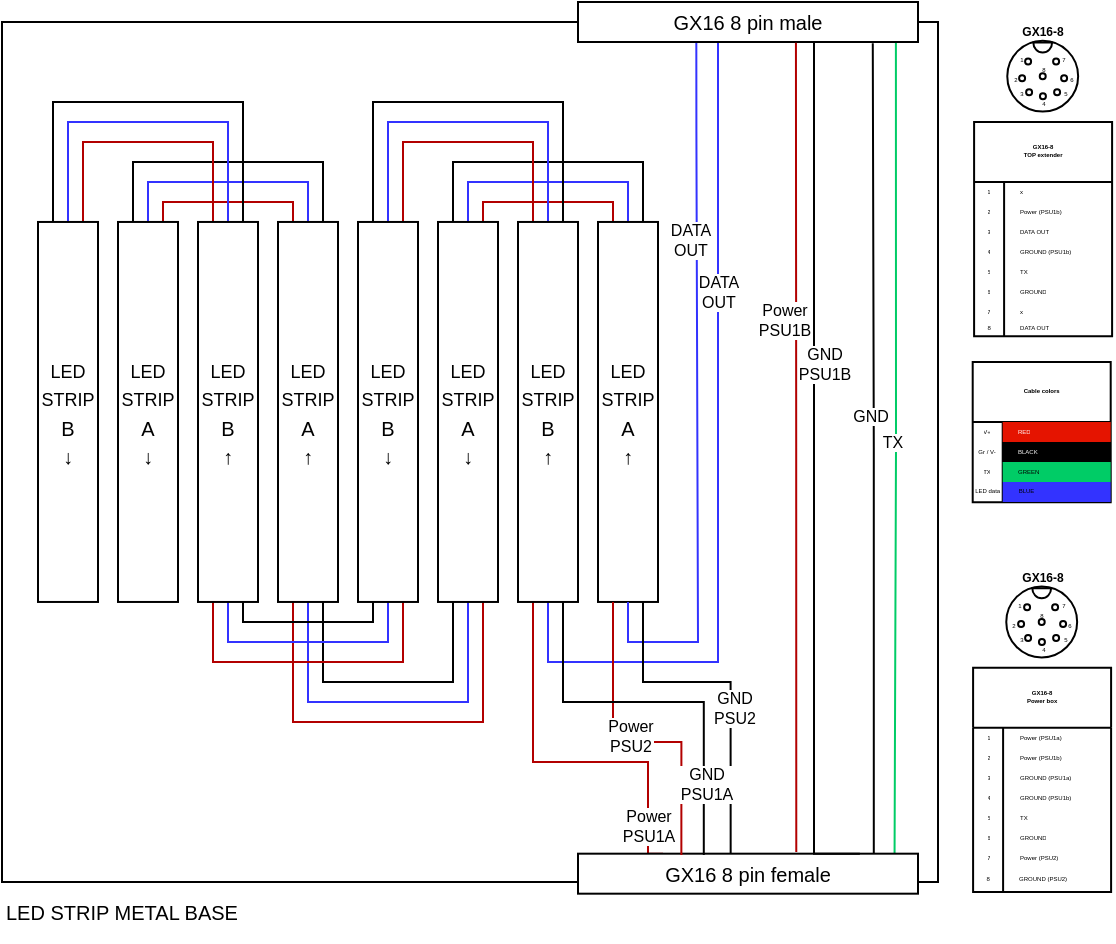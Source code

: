 <mxfile version="24.8.3">
  <diagram name="Pagina-1" id="Ac-OBfrbWdnEvAkecJNc">
    <mxGraphModel dx="2560" dy="478" grid="1" gridSize="10" guides="1" tooltips="1" connect="1" arrows="1" fold="1" page="1" pageScale="1" pageWidth="827" pageHeight="1169" math="0" shadow="0">
      <root>
        <mxCell id="0" />
        <mxCell id="1" parent="0" />
        <mxCell id="9Q_260vBjeD41utI28-m-216" value="" style="rounded=0;whiteSpace=wrap;html=1;fillColor=none;movable=1;resizable=1;rotatable=1;deletable=1;editable=1;locked=0;connectable=1;" vertex="1" parent="1">
          <mxGeometry x="-1597" y="220" width="468" height="430" as="geometry" />
        </mxCell>
        <mxCell id="9Q_260vBjeD41utI28-m-170" style="edgeStyle=orthogonalEdgeStyle;rounded=0;orthogonalLoop=1;jettySize=auto;html=1;exitX=0.5;exitY=0;exitDx=0;exitDy=0;entryX=0.5;entryY=0;entryDx=0;entryDy=0;endArrow=none;endFill=0;strokeColor=#3333FF;" edge="1" parent="1" source="9Q_260vBjeD41utI28-m-163" target="9Q_260vBjeD41utI28-m-165">
          <mxGeometry relative="1" as="geometry">
            <Array as="points">
              <mxPoint x="-1524" y="299.98" />
              <mxPoint x="-1444" y="299.98" />
            </Array>
          </mxGeometry>
        </mxCell>
        <mxCell id="9Q_260vBjeD41utI28-m-171" style="edgeStyle=orthogonalEdgeStyle;rounded=0;orthogonalLoop=1;jettySize=auto;html=1;exitX=0.75;exitY=0;exitDx=0;exitDy=0;entryX=0.25;entryY=0;entryDx=0;entryDy=0;endArrow=none;endFill=0;fillColor=#e51400;strokeColor=#B20000;" edge="1" parent="1" source="9Q_260vBjeD41utI28-m-163" target="9Q_260vBjeD41utI28-m-165">
          <mxGeometry relative="1" as="geometry">
            <Array as="points">
              <mxPoint x="-1516" y="309.98" />
              <mxPoint x="-1452" y="309.98" />
            </Array>
          </mxGeometry>
        </mxCell>
        <mxCell id="9Q_260vBjeD41utI28-m-172" style="edgeStyle=orthogonalEdgeStyle;rounded=0;orthogonalLoop=1;jettySize=auto;html=1;exitX=0.25;exitY=0;exitDx=0;exitDy=0;entryX=0.75;entryY=0;entryDx=0;entryDy=0;endArrow=none;endFill=0;" edge="1" parent="1" source="9Q_260vBjeD41utI28-m-163" target="9Q_260vBjeD41utI28-m-165">
          <mxGeometry relative="1" as="geometry">
            <Array as="points">
              <mxPoint x="-1531" y="289.98" />
              <mxPoint x="-1436" y="289.98" />
            </Array>
          </mxGeometry>
        </mxCell>
        <mxCell id="9Q_260vBjeD41utI28-m-163" value="&lt;font style=&quot;font-size: 9px;&quot;&gt;LED STRIP&lt;/font&gt;&lt;div&gt;&lt;font size=&quot;1&quot;&gt;A&lt;br&gt;&lt;/font&gt;&lt;div&gt;&lt;font style=&quot;&quot;&gt;&lt;font size=&quot;1&quot;&gt;↓&lt;/font&gt;&lt;/font&gt;&lt;/div&gt;&lt;/div&gt;" style="rounded=0;whiteSpace=wrap;html=1;movable=1;resizable=1;rotatable=1;deletable=1;editable=1;locked=0;connectable=1;" vertex="1" parent="1">
          <mxGeometry x="-1539" y="319.98" width="30" height="190" as="geometry" />
        </mxCell>
        <mxCell id="9Q_260vBjeD41utI28-m-169" style="edgeStyle=orthogonalEdgeStyle;rounded=0;orthogonalLoop=1;jettySize=auto;html=1;exitX=0.5;exitY=0;exitDx=0;exitDy=0;entryX=0.5;entryY=0;entryDx=0;entryDy=0;endArrow=none;endFill=0;strokeColor=#3333FF;" edge="1" parent="1" source="9Q_260vBjeD41utI28-m-164" target="9Q_260vBjeD41utI28-m-166">
          <mxGeometry relative="1" as="geometry">
            <Array as="points">
              <mxPoint x="-1564" y="269.98" />
              <mxPoint x="-1484" y="269.98" />
            </Array>
          </mxGeometry>
        </mxCell>
        <mxCell id="9Q_260vBjeD41utI28-m-173" style="edgeStyle=orthogonalEdgeStyle;rounded=0;orthogonalLoop=1;jettySize=auto;html=1;exitX=0.75;exitY=0;exitDx=0;exitDy=0;entryX=0.25;entryY=0;entryDx=0;entryDy=0;endArrow=none;endFill=0;fillColor=#e51400;strokeColor=#B20000;" edge="1" parent="1" source="9Q_260vBjeD41utI28-m-164" target="9Q_260vBjeD41utI28-m-166">
          <mxGeometry relative="1" as="geometry">
            <Array as="points">
              <mxPoint x="-1556" y="279.98" />
              <mxPoint x="-1491" y="279.98" />
            </Array>
          </mxGeometry>
        </mxCell>
        <mxCell id="9Q_260vBjeD41utI28-m-174" style="edgeStyle=orthogonalEdgeStyle;rounded=0;orthogonalLoop=1;jettySize=auto;html=1;exitX=0.25;exitY=0;exitDx=0;exitDy=0;entryX=0.75;entryY=0;entryDx=0;entryDy=0;endArrow=none;endFill=0;" edge="1" parent="1" source="9Q_260vBjeD41utI28-m-164" target="9Q_260vBjeD41utI28-m-166">
          <mxGeometry relative="1" as="geometry">
            <Array as="points">
              <mxPoint x="-1571" y="259.98" />
              <mxPoint x="-1476" y="259.98" />
            </Array>
          </mxGeometry>
        </mxCell>
        <mxCell id="9Q_260vBjeD41utI28-m-164" value="&lt;font style=&quot;font-size: 9px;&quot;&gt;LED STRIP&lt;/font&gt;&lt;div&gt;&lt;font size=&quot;1&quot;&gt;B&lt;br&gt;&lt;/font&gt;&lt;div&gt;&lt;font style=&quot;&quot;&gt;&lt;font size=&quot;1&quot;&gt;↓&lt;/font&gt;&lt;/font&gt;&lt;/div&gt;&lt;/div&gt;" style="rounded=0;whiteSpace=wrap;html=1;movable=1;resizable=1;rotatable=1;deletable=1;editable=1;locked=0;connectable=1;" vertex="1" parent="1">
          <mxGeometry x="-1579" y="319.98" width="30" height="190" as="geometry" />
        </mxCell>
        <mxCell id="9Q_260vBjeD41utI28-m-209" style="edgeStyle=orthogonalEdgeStyle;rounded=0;orthogonalLoop=1;jettySize=auto;html=1;exitX=0.75;exitY=1;exitDx=0;exitDy=0;entryX=0.25;entryY=1;entryDx=0;entryDy=0;endArrow=none;endFill=0;" edge="1" parent="1" source="9Q_260vBjeD41utI28-m-165" target="9Q_260vBjeD41utI28-m-199">
          <mxGeometry relative="1" as="geometry">
            <Array as="points">
              <mxPoint x="-1436" y="550" />
              <mxPoint x="-1372" y="550" />
            </Array>
          </mxGeometry>
        </mxCell>
        <mxCell id="9Q_260vBjeD41utI28-m-210" style="edgeStyle=orthogonalEdgeStyle;rounded=0;orthogonalLoop=1;jettySize=auto;html=1;exitX=0.5;exitY=1;exitDx=0;exitDy=0;entryX=0.5;entryY=1;entryDx=0;entryDy=0;endArrow=none;endFill=0;strokeColor=#3333FF;" edge="1" parent="1" source="9Q_260vBjeD41utI28-m-165" target="9Q_260vBjeD41utI28-m-199">
          <mxGeometry relative="1" as="geometry">
            <Array as="points">
              <mxPoint x="-1444" y="560" />
              <mxPoint x="-1364" y="560" />
            </Array>
          </mxGeometry>
        </mxCell>
        <mxCell id="9Q_260vBjeD41utI28-m-211" style="edgeStyle=orthogonalEdgeStyle;rounded=0;orthogonalLoop=1;jettySize=auto;html=1;exitX=0.25;exitY=1;exitDx=0;exitDy=0;entryX=0.75;entryY=1;entryDx=0;entryDy=0;endArrow=none;endFill=0;fillColor=#e51400;strokeColor=#B20000;" edge="1" parent="1" source="9Q_260vBjeD41utI28-m-165" target="9Q_260vBjeD41utI28-m-199">
          <mxGeometry relative="1" as="geometry">
            <Array as="points">
              <mxPoint x="-1452" y="570" />
              <mxPoint x="-1356" y="570" />
            </Array>
          </mxGeometry>
        </mxCell>
        <mxCell id="9Q_260vBjeD41utI28-m-165" value="&lt;font style=&quot;font-size: 9px;&quot;&gt;LED STRIP&lt;/font&gt;&lt;div&gt;&lt;font size=&quot;1&quot;&gt;A&lt;br&gt;&lt;/font&gt;&lt;div&gt;&lt;font style=&quot;&quot;&gt;&lt;font size=&quot;1&quot;&gt;↑&lt;/font&gt;&lt;/font&gt;&lt;/div&gt;&lt;/div&gt;" style="rounded=0;whiteSpace=wrap;html=1;movable=1;resizable=1;rotatable=1;deletable=1;editable=1;locked=0;connectable=1;" vertex="1" parent="1">
          <mxGeometry x="-1459" y="319.98" width="30" height="190" as="geometry" />
        </mxCell>
        <mxCell id="9Q_260vBjeD41utI28-m-206" style="edgeStyle=orthogonalEdgeStyle;rounded=0;orthogonalLoop=1;jettySize=auto;html=1;exitX=0.75;exitY=1;exitDx=0;exitDy=0;entryX=0.25;entryY=1;entryDx=0;entryDy=0;endArrow=none;endFill=0;" edge="1" parent="1" source="9Q_260vBjeD41utI28-m-166" target="9Q_260vBjeD41utI28-m-203">
          <mxGeometry relative="1" as="geometry">
            <Array as="points">
              <mxPoint x="-1477" y="520" />
              <mxPoint x="-1411" y="520" />
            </Array>
          </mxGeometry>
        </mxCell>
        <mxCell id="9Q_260vBjeD41utI28-m-207" style="edgeStyle=orthogonalEdgeStyle;rounded=0;orthogonalLoop=1;jettySize=auto;html=1;exitX=0.5;exitY=1;exitDx=0;exitDy=0;entryX=0.5;entryY=1;entryDx=0;entryDy=0;strokeColor=#3333FF;endArrow=none;endFill=0;" edge="1" parent="1" source="9Q_260vBjeD41utI28-m-166" target="9Q_260vBjeD41utI28-m-203">
          <mxGeometry relative="1" as="geometry" />
        </mxCell>
        <mxCell id="9Q_260vBjeD41utI28-m-208" style="edgeStyle=orthogonalEdgeStyle;rounded=0;orthogonalLoop=1;jettySize=auto;html=1;exitX=0.25;exitY=1;exitDx=0;exitDy=0;entryX=0.75;entryY=1;entryDx=0;entryDy=0;fillColor=#e51400;strokeColor=#B20000;endArrow=none;endFill=0;" edge="1" parent="1" source="9Q_260vBjeD41utI28-m-166" target="9Q_260vBjeD41utI28-m-203">
          <mxGeometry relative="1" as="geometry">
            <Array as="points">
              <mxPoint x="-1491" y="540" />
              <mxPoint x="-1396" y="540" />
            </Array>
          </mxGeometry>
        </mxCell>
        <mxCell id="9Q_260vBjeD41utI28-m-166" value="&lt;font style=&quot;font-size: 9px;&quot;&gt;LED STRIP&lt;/font&gt;&lt;div&gt;&lt;font size=&quot;1&quot;&gt;B&lt;br&gt;&lt;/font&gt;&lt;div&gt;&lt;font style=&quot;&quot;&gt;&lt;font size=&quot;1&quot;&gt;↑&lt;/font&gt;&lt;/font&gt;&lt;/div&gt;&lt;/div&gt;" style="rounded=0;whiteSpace=wrap;html=1;movable=1;resizable=1;rotatable=1;deletable=1;editable=1;locked=0;connectable=1;" vertex="1" parent="1">
          <mxGeometry x="-1499" y="319.98" width="30" height="190" as="geometry" />
        </mxCell>
        <mxCell id="9Q_260vBjeD41utI28-m-196" style="edgeStyle=orthogonalEdgeStyle;rounded=0;orthogonalLoop=1;jettySize=auto;html=1;exitX=0.5;exitY=0;exitDx=0;exitDy=0;entryX=0.5;entryY=0;entryDx=0;entryDy=0;endArrow=none;endFill=0;strokeColor=#3333FF;" edge="1" parent="1" source="9Q_260vBjeD41utI28-m-199" target="9Q_260vBjeD41utI28-m-204">
          <mxGeometry relative="1" as="geometry">
            <Array as="points">
              <mxPoint x="-1364" y="299.98" />
              <mxPoint x="-1284" y="299.98" />
            </Array>
          </mxGeometry>
        </mxCell>
        <mxCell id="9Q_260vBjeD41utI28-m-197" style="edgeStyle=orthogonalEdgeStyle;rounded=0;orthogonalLoop=1;jettySize=auto;html=1;exitX=0.75;exitY=0;exitDx=0;exitDy=0;entryX=0.25;entryY=0;entryDx=0;entryDy=0;endArrow=none;endFill=0;fillColor=#e51400;strokeColor=#B20000;" edge="1" parent="1" source="9Q_260vBjeD41utI28-m-199" target="9Q_260vBjeD41utI28-m-204">
          <mxGeometry relative="1" as="geometry">
            <Array as="points">
              <mxPoint x="-1356" y="309.98" />
              <mxPoint x="-1292" y="309.98" />
            </Array>
          </mxGeometry>
        </mxCell>
        <mxCell id="9Q_260vBjeD41utI28-m-198" style="edgeStyle=orthogonalEdgeStyle;rounded=0;orthogonalLoop=1;jettySize=auto;html=1;exitX=0.25;exitY=0;exitDx=0;exitDy=0;entryX=0.75;entryY=0;entryDx=0;entryDy=0;endArrow=none;endFill=0;" edge="1" parent="1" source="9Q_260vBjeD41utI28-m-199" target="9Q_260vBjeD41utI28-m-204">
          <mxGeometry relative="1" as="geometry">
            <Array as="points">
              <mxPoint x="-1371" y="289.98" />
              <mxPoint x="-1276" y="289.98" />
            </Array>
          </mxGeometry>
        </mxCell>
        <mxCell id="9Q_260vBjeD41utI28-m-199" value="&lt;font style=&quot;font-size: 9px;&quot;&gt;LED STRIP&lt;/font&gt;&lt;div&gt;&lt;font size=&quot;1&quot;&gt;A&lt;br&gt;&lt;/font&gt;&lt;div&gt;&lt;font style=&quot;&quot;&gt;&lt;font size=&quot;1&quot;&gt;↓&lt;/font&gt;&lt;/font&gt;&lt;/div&gt;&lt;/div&gt;" style="rounded=0;whiteSpace=wrap;html=1;movable=1;resizable=1;rotatable=1;deletable=1;editable=1;locked=0;connectable=1;" vertex="1" parent="1">
          <mxGeometry x="-1379" y="319.98" width="30" height="190" as="geometry" />
        </mxCell>
        <mxCell id="9Q_260vBjeD41utI28-m-200" style="edgeStyle=orthogonalEdgeStyle;rounded=0;orthogonalLoop=1;jettySize=auto;html=1;exitX=0.5;exitY=0;exitDx=0;exitDy=0;entryX=0.5;entryY=0;entryDx=0;entryDy=0;endArrow=none;endFill=0;strokeColor=#3333FF;" edge="1" parent="1" source="9Q_260vBjeD41utI28-m-203" target="9Q_260vBjeD41utI28-m-205">
          <mxGeometry relative="1" as="geometry">
            <Array as="points">
              <mxPoint x="-1404" y="269.98" />
              <mxPoint x="-1324" y="269.98" />
            </Array>
          </mxGeometry>
        </mxCell>
        <mxCell id="9Q_260vBjeD41utI28-m-201" style="edgeStyle=orthogonalEdgeStyle;rounded=0;orthogonalLoop=1;jettySize=auto;html=1;exitX=0.75;exitY=0;exitDx=0;exitDy=0;entryX=0.25;entryY=0;entryDx=0;entryDy=0;endArrow=none;endFill=0;fillColor=#e51400;strokeColor=#B20000;" edge="1" parent="1" source="9Q_260vBjeD41utI28-m-203" target="9Q_260vBjeD41utI28-m-205">
          <mxGeometry relative="1" as="geometry">
            <Array as="points">
              <mxPoint x="-1396" y="279.98" />
              <mxPoint x="-1331" y="279.98" />
            </Array>
          </mxGeometry>
        </mxCell>
        <mxCell id="9Q_260vBjeD41utI28-m-202" style="edgeStyle=orthogonalEdgeStyle;rounded=0;orthogonalLoop=1;jettySize=auto;html=1;exitX=0.25;exitY=0;exitDx=0;exitDy=0;entryX=0.75;entryY=0;entryDx=0;entryDy=0;endArrow=none;endFill=0;" edge="1" parent="1" source="9Q_260vBjeD41utI28-m-203" target="9Q_260vBjeD41utI28-m-205">
          <mxGeometry relative="1" as="geometry">
            <Array as="points">
              <mxPoint x="-1411" y="259.98" />
              <mxPoint x="-1316" y="259.98" />
            </Array>
          </mxGeometry>
        </mxCell>
        <mxCell id="9Q_260vBjeD41utI28-m-203" value="&lt;font style=&quot;font-size: 9px;&quot;&gt;LED STRIP&lt;/font&gt;&lt;div&gt;&lt;font size=&quot;1&quot;&gt;B&lt;br&gt;&lt;/font&gt;&lt;div&gt;&lt;font style=&quot;&quot;&gt;&lt;font size=&quot;1&quot;&gt;↓&lt;/font&gt;&lt;/font&gt;&lt;/div&gt;&lt;/div&gt;" style="rounded=0;whiteSpace=wrap;html=1;movable=1;resizable=1;rotatable=1;deletable=1;editable=1;locked=0;connectable=1;" vertex="1" parent="1">
          <mxGeometry x="-1419" y="319.98" width="30" height="190" as="geometry" />
        </mxCell>
        <mxCell id="9Q_260vBjeD41utI28-m-204" value="&lt;font style=&quot;font-size: 9px;&quot;&gt;LED STRIP&lt;/font&gt;&lt;div&gt;&lt;font size=&quot;1&quot;&gt;A&lt;br&gt;&lt;/font&gt;&lt;div&gt;&lt;font style=&quot;&quot;&gt;&lt;font size=&quot;1&quot;&gt;↑&lt;/font&gt;&lt;/font&gt;&lt;/div&gt;&lt;/div&gt;" style="rounded=0;whiteSpace=wrap;html=1;movable=1;resizable=1;rotatable=1;deletable=1;editable=1;locked=0;connectable=1;" vertex="1" parent="1">
          <mxGeometry x="-1299" y="319.98" width="30" height="190" as="geometry" />
        </mxCell>
        <mxCell id="9Q_260vBjeD41utI28-m-220" style="edgeStyle=orthogonalEdgeStyle;rounded=0;orthogonalLoop=1;jettySize=auto;html=1;exitX=0.5;exitY=1;exitDx=0;exitDy=0;entryX=0.5;entryY=1;entryDx=0;entryDy=0;strokeColor=#3333FF;endArrow=none;endFill=0;startArrow=none;startFill=0;" edge="1" parent="1" source="9Q_260vBjeD41utI28-m-205" target="9Q_260vBjeD41utI28-m-218">
          <mxGeometry relative="1" as="geometry">
            <Array as="points">
              <mxPoint x="-1324" y="540" />
              <mxPoint x="-1239" y="540" />
            </Array>
          </mxGeometry>
        </mxCell>
        <mxCell id="9Q_260vBjeD41utI28-m-227" value="DATA&lt;div style=&quot;font-size: 8px;&quot;&gt;OUT&lt;/div&gt;" style="edgeLabel;html=1;align=center;verticalAlign=middle;resizable=0;points=[];fontSize=8;" vertex="1" connectable="0" parent="9Q_260vBjeD41utI28-m-220">
          <mxGeometry x="0.099" relative="1" as="geometry">
            <mxPoint y="-58" as="offset" />
          </mxGeometry>
        </mxCell>
        <mxCell id="9Q_260vBjeD41utI28-m-262" style="edgeStyle=orthogonalEdgeStyle;rounded=0;orthogonalLoop=1;jettySize=auto;html=1;exitX=0.25;exitY=1;exitDx=0;exitDy=0;entryX=0.25;entryY=0;entryDx=0;entryDy=0;endArrow=none;endFill=0;startArrow=none;startFill=0;fillColor=#e51400;strokeColor=#B20000;" edge="1" parent="1" source="9Q_260vBjeD41utI28-m-205" target="9Q_260vBjeD41utI28-m-219">
          <mxGeometry relative="1" as="geometry">
            <Array as="points">
              <mxPoint x="-1331" y="590" />
              <mxPoint x="-1274" y="590" />
            </Array>
          </mxGeometry>
        </mxCell>
        <mxCell id="9Q_260vBjeD41utI28-m-270" value="Power&lt;br style=&quot;font-size: 8px;&quot;&gt;&lt;div style=&quot;font-size: 8px;&quot;&gt;PSU1A&lt;/div&gt;" style="edgeLabel;html=1;align=center;verticalAlign=middle;resizable=0;points=[];fontSize=8;" vertex="1" connectable="0" parent="9Q_260vBjeD41utI28-m-262">
          <mxGeometry x="0.769" relative="1" as="geometry">
            <mxPoint as="offset" />
          </mxGeometry>
        </mxCell>
        <mxCell id="9Q_260vBjeD41utI28-m-205" value="&lt;font style=&quot;font-size: 9px;&quot;&gt;LED STRIP&lt;/font&gt;&lt;div&gt;&lt;font size=&quot;1&quot;&gt;B&lt;br&gt;&lt;/font&gt;&lt;div&gt;&lt;font style=&quot;&quot;&gt;&lt;font size=&quot;1&quot;&gt;↑&lt;/font&gt;&lt;/font&gt;&lt;/div&gt;&lt;/div&gt;" style="rounded=0;whiteSpace=wrap;html=1;movable=1;resizable=1;rotatable=1;deletable=1;editable=1;locked=0;connectable=1;" vertex="1" parent="1">
          <mxGeometry x="-1339" y="319.98" width="30" height="190" as="geometry" />
        </mxCell>
        <mxCell id="9Q_260vBjeD41utI28-m-223" style="edgeStyle=orthogonalEdgeStyle;rounded=0;orthogonalLoop=1;jettySize=auto;html=1;exitX=0.935;exitY=0.991;exitDx=0;exitDy=0;entryX=0.931;entryY=0.141;entryDx=0;entryDy=0;entryPerimeter=0;exitPerimeter=0;endArrow=none;endFill=0;strokeColor=#00CC66;startArrow=none;startFill=0;" edge="1" parent="1" source="9Q_260vBjeD41utI28-m-218" target="9Q_260vBjeD41utI28-m-219">
          <mxGeometry relative="1" as="geometry" />
        </mxCell>
        <mxCell id="9Q_260vBjeD41utI28-m-228" value="TX" style="edgeLabel;html=1;align=center;verticalAlign=middle;resizable=0;points=[];fontSize=8;" vertex="1" connectable="0" parent="9Q_260vBjeD41utI28-m-223">
          <mxGeometry x="0.03" y="-8" relative="1" as="geometry">
            <mxPoint x="6" y="-10" as="offset" />
          </mxGeometry>
        </mxCell>
        <mxCell id="9Q_260vBjeD41utI28-m-272" style="edgeStyle=orthogonalEdgeStyle;rounded=0;orthogonalLoop=1;jettySize=auto;html=1;exitX=0.348;exitY=0.886;exitDx=0;exitDy=0;entryX=0.5;entryY=1;entryDx=0;entryDy=0;strokeColor=#3333FF;exitPerimeter=0;endArrow=none;endFill=0;" edge="1" parent="1" source="9Q_260vBjeD41utI28-m-218" target="9Q_260vBjeD41utI28-m-204">
          <mxGeometry relative="1" as="geometry">
            <Array as="points">
              <mxPoint x="-1250" y="275" />
              <mxPoint x="-1249" y="530" />
              <mxPoint x="-1284" y="530" />
            </Array>
          </mxGeometry>
        </mxCell>
        <mxCell id="9Q_260vBjeD41utI28-m-218" value="&lt;font style=&quot;font-size: 10px;&quot;&gt;GX16 8 pin male&lt;/font&gt;" style="rounded=0;whiteSpace=wrap;html=1;movable=1;resizable=1;rotatable=1;deletable=1;editable=1;locked=0;connectable=1;" vertex="1" parent="1">
          <mxGeometry x="-1309" y="210" width="170" height="20" as="geometry" />
        </mxCell>
        <mxCell id="9Q_260vBjeD41utI28-m-256" style="edgeStyle=orthogonalEdgeStyle;rounded=0;orthogonalLoop=1;jettySize=auto;html=1;exitX=0.449;exitY=0.002;exitDx=0;exitDy=0;entryX=0.75;entryY=1;entryDx=0;entryDy=0;endArrow=none;endFill=0;exitPerimeter=0;" edge="1" parent="1" source="9Q_260vBjeD41utI28-m-219" target="9Q_260vBjeD41utI28-m-204">
          <mxGeometry relative="1" as="geometry">
            <Array as="points">
              <mxPoint x="-1233" y="550" />
              <mxPoint x="-1276" y="550" />
            </Array>
          </mxGeometry>
        </mxCell>
        <mxCell id="9Q_260vBjeD41utI28-m-266" value="GND&lt;div style=&quot;font-size: 8px;&quot;&gt;PSU2&lt;/div&gt;" style="edgeLabel;html=1;align=center;verticalAlign=middle;resizable=0;points=[];fontSize=8;" vertex="1" connectable="0" parent="9Q_260vBjeD41utI28-m-256">
          <mxGeometry x="-0.13" y="1" relative="1" as="geometry">
            <mxPoint x="2" y="1" as="offset" />
          </mxGeometry>
        </mxCell>
        <mxCell id="9Q_260vBjeD41utI28-m-259" style="edgeStyle=orthogonalEdgeStyle;rounded=0;orthogonalLoop=1;jettySize=auto;html=1;exitX=0.87;exitY=0.085;exitDx=0;exitDy=0;entryX=0.867;entryY=1.031;entryDx=0;entryDy=0;endArrow=none;endFill=0;exitPerimeter=0;entryPerimeter=0;" edge="1" parent="1" source="9Q_260vBjeD41utI28-m-219" target="9Q_260vBjeD41utI28-m-218">
          <mxGeometry relative="1" as="geometry" />
        </mxCell>
        <mxCell id="9Q_260vBjeD41utI28-m-264" value="GND" style="edgeLabel;html=1;align=center;verticalAlign=middle;resizable=0;points=[];fontSize=8;" vertex="1" connectable="0" parent="9Q_260vBjeD41utI28-m-259">
          <mxGeometry x="0.087" y="2" relative="1" as="geometry">
            <mxPoint as="offset" />
          </mxGeometry>
        </mxCell>
        <mxCell id="9Q_260vBjeD41utI28-m-219" value="&lt;font style=&quot;font-size: 10px;&quot;&gt;GX16 8 pin female&lt;/font&gt;" style="rounded=0;whiteSpace=wrap;html=1;movable=1;resizable=1;rotatable=1;deletable=1;editable=1;locked=0;connectable=1;" vertex="1" parent="1">
          <mxGeometry x="-1309" y="635.84" width="170" height="20" as="geometry" />
        </mxCell>
        <mxCell id="9Q_260vBjeD41utI28-m-249" style="edgeStyle=orthogonalEdgeStyle;rounded=0;orthogonalLoop=1;jettySize=auto;html=1;exitX=0.25;exitY=1;exitDx=0;exitDy=0;entryX=0.304;entryY=0.031;entryDx=0;entryDy=0;entryPerimeter=0;fillColor=#e51400;strokeColor=#B20000;endArrow=none;endFill=0;startArrow=none;startFill=0;" edge="1" parent="1" source="9Q_260vBjeD41utI28-m-204" target="9Q_260vBjeD41utI28-m-219">
          <mxGeometry relative="1" as="geometry">
            <Array as="points">
              <mxPoint x="-1291" y="580" />
              <mxPoint x="-1257" y="580" />
            </Array>
          </mxGeometry>
        </mxCell>
        <mxCell id="9Q_260vBjeD41utI28-m-269" value="Power&lt;br style=&quot;font-size: 8px;&quot;&gt;&lt;div style=&quot;font-size: 8px;&quot;&gt;PSU2&lt;/div&gt;" style="edgeLabel;html=1;align=center;verticalAlign=middle;resizable=0;points=[];fontSize=8;" vertex="1" connectable="0" parent="9Q_260vBjeD41utI28-m-249">
          <mxGeometry x="-0.07" y="-8" relative="1" as="geometry">
            <mxPoint x="4" y="-11" as="offset" />
          </mxGeometry>
        </mxCell>
        <mxCell id="9Q_260vBjeD41utI28-m-253" value="LED STRIP METAL BASE" style="text;html=1;align=left;verticalAlign=middle;whiteSpace=wrap;rounded=0;fontSize=10;" vertex="1" parent="1">
          <mxGeometry x="-1597" y="650" width="160" height="30" as="geometry" />
        </mxCell>
        <mxCell id="9Q_260vBjeD41utI28-m-257" style="edgeStyle=orthogonalEdgeStyle;rounded=0;orthogonalLoop=1;jettySize=auto;html=1;exitX=0.75;exitY=1;exitDx=0;exitDy=0;entryX=0.37;entryY=0.032;entryDx=0;entryDy=0;entryPerimeter=0;endArrow=none;endFill=0;startArrow=none;startFill=0;fontSize=8;" edge="1" parent="1" source="9Q_260vBjeD41utI28-m-205" target="9Q_260vBjeD41utI28-m-219">
          <mxGeometry relative="1" as="geometry">
            <Array as="points">
              <mxPoint x="-1316" y="560" />
              <mxPoint x="-1246" y="560" />
            </Array>
          </mxGeometry>
        </mxCell>
        <mxCell id="9Q_260vBjeD41utI28-m-268" value="GND&lt;div style=&quot;font-size: 8px;&quot;&gt;PSU1A&lt;/div&gt;" style="edgeLabel;html=1;align=center;verticalAlign=middle;resizable=0;points=[];fontSize=8;" vertex="1" connectable="0" parent="9Q_260vBjeD41utI28-m-257">
          <mxGeometry x="0.633" y="1" relative="1" as="geometry">
            <mxPoint as="offset" />
          </mxGeometry>
        </mxCell>
        <mxCell id="9Q_260vBjeD41utI28-m-260" style="edgeStyle=orthogonalEdgeStyle;rounded=0;orthogonalLoop=1;jettySize=auto;html=1;exitX=0.829;exitY=0.003;exitDx=0;exitDy=0;exitPerimeter=0;endArrow=none;endFill=0;" edge="1" parent="1" source="9Q_260vBjeD41utI28-m-219">
          <mxGeometry relative="1" as="geometry">
            <mxPoint x="-1191" y="230" as="targetPoint" />
            <Array as="points">
              <mxPoint x="-1191" y="636" />
            </Array>
          </mxGeometry>
        </mxCell>
        <mxCell id="9Q_260vBjeD41utI28-m-265" value="GND&lt;div&gt;PSU1B&lt;/div&gt;" style="edgeLabel;html=1;align=center;verticalAlign=middle;resizable=0;points=[];fontSize=8;" vertex="1" connectable="0" parent="9Q_260vBjeD41utI28-m-260">
          <mxGeometry x="-0.218" relative="1" as="geometry">
            <mxPoint x="5" y="-101" as="offset" />
          </mxGeometry>
        </mxCell>
        <mxCell id="9Q_260vBjeD41utI28-m-261" style="edgeStyle=orthogonalEdgeStyle;rounded=0;orthogonalLoop=1;jettySize=auto;html=1;exitX=0.642;exitY=-0.043;exitDx=0;exitDy=0;entryX=0.641;entryY=1.021;entryDx=0;entryDy=0;entryPerimeter=0;exitPerimeter=0;fillColor=#e51400;strokeColor=#B20000;endArrow=none;endFill=0;" edge="1" parent="1" source="9Q_260vBjeD41utI28-m-219" target="9Q_260vBjeD41utI28-m-218">
          <mxGeometry relative="1" as="geometry" />
        </mxCell>
        <mxCell id="9Q_260vBjeD41utI28-m-263" value="Power&lt;div style=&quot;font-size: 8px;&quot;&gt;PSU1B&lt;/div&gt;" style="edgeLabel;html=1;align=center;verticalAlign=middle;resizable=0;points=[];fontSize=8;" vertex="1" connectable="0" parent="9Q_260vBjeD41utI28-m-261">
          <mxGeometry x="0.356" relative="1" as="geometry">
            <mxPoint x="-6" y="8" as="offset" />
          </mxGeometry>
        </mxCell>
        <mxCell id="9Q_260vBjeD41utI28-m-273" value="DATA&lt;div style=&quot;font-size: 8px;&quot;&gt;OUT&lt;/div&gt;" style="edgeLabel;html=1;align=center;verticalAlign=middle;resizable=0;points=[];fontSize=8;" vertex="1" connectable="0" parent="1">
          <mxGeometry x="-1228.982" y="431.391" as="geometry">
            <mxPoint x="-24" y="-103" as="offset" />
          </mxGeometry>
        </mxCell>
        <mxCell id="9Q_260vBjeD41utI28-m-594" value="" style="ellipse;whiteSpace=wrap;html=1;aspect=fixed;" vertex="1" parent="1">
          <mxGeometry x="-1094.86" y="502.27" width="35.433" height="35.43" as="geometry" />
        </mxCell>
        <mxCell id="9Q_260vBjeD41utI28-m-595" value="" style="ellipse;whiteSpace=wrap;html=1;aspect=fixed;" vertex="1" parent="1">
          <mxGeometry x="-1078.64" y="518.48" width="3" height="3" as="geometry" />
        </mxCell>
        <mxCell id="9Q_260vBjeD41utI28-m-596" value="" style="ellipse;whiteSpace=wrap;html=1;aspect=fixed;" vertex="1" parent="1">
          <mxGeometry x="-1085.95" y="511.17" width="3" height="3" as="geometry" />
        </mxCell>
        <mxCell id="9Q_260vBjeD41utI28-m-597" value="" style="ellipse;whiteSpace=wrap;html=1;aspect=fixed;" vertex="1" parent="1">
          <mxGeometry x="-1085.45" y="526.49" width="3" height="3" as="geometry" />
        </mxCell>
        <mxCell id="9Q_260vBjeD41utI28-m-598" value="" style="ellipse;whiteSpace=wrap;html=1;aspect=fixed;" vertex="1" parent="1">
          <mxGeometry x="-1088.95" y="519.49" width="3" height="3" as="geometry" />
        </mxCell>
        <mxCell id="9Q_260vBjeD41utI28-m-599" value="" style="ellipse;whiteSpace=wrap;html=1;aspect=fixed;" vertex="1" parent="1">
          <mxGeometry x="-1071.95" y="511.17" width="3" height="3" as="geometry" />
        </mxCell>
        <mxCell id="9Q_260vBjeD41utI28-m-600" value="" style="ellipse;whiteSpace=wrap;html=1;aspect=fixed;" vertex="1" parent="1">
          <mxGeometry x="-1067.95" y="519.49" width="3" height="3" as="geometry" />
        </mxCell>
        <mxCell id="9Q_260vBjeD41utI28-m-601" value="" style="ellipse;whiteSpace=wrap;html=1;aspect=fixed;" vertex="1" parent="1">
          <mxGeometry x="-1071.45" y="526.49" width="3" height="3" as="geometry" />
        </mxCell>
        <mxCell id="9Q_260vBjeD41utI28-m-602" value="1" style="text;html=1;strokeColor=none;fillColor=none;align=center;verticalAlign=middle;whiteSpace=wrap;rounded=0;fontSize=3;" vertex="1" parent="1">
          <mxGeometry x="-1092.95" y="509.17" width="10" height="5" as="geometry" />
        </mxCell>
        <mxCell id="9Q_260vBjeD41utI28-m-603" value="2" style="text;html=1;strokeColor=none;fillColor=none;align=center;verticalAlign=middle;whiteSpace=wrap;rounded=0;fontSize=3;" vertex="1" parent="1">
          <mxGeometry x="-1095.95" y="519.49" width="10" height="5" as="geometry" />
        </mxCell>
        <mxCell id="9Q_260vBjeD41utI28-m-604" value="3" style="text;html=1;strokeColor=none;fillColor=none;align=center;verticalAlign=middle;whiteSpace=wrap;rounded=0;fontSize=3;" vertex="1" parent="1">
          <mxGeometry x="-1092.45" y="526.49" width="10" height="5" as="geometry" />
        </mxCell>
        <mxCell id="9Q_260vBjeD41utI28-m-605" value="5" style="text;html=1;strokeColor=none;fillColor=none;align=center;verticalAlign=middle;whiteSpace=wrap;rounded=0;fontSize=3;" vertex="1" parent="1">
          <mxGeometry x="-1070.45" y="526.49" width="10" height="5" as="geometry" />
        </mxCell>
        <mxCell id="9Q_260vBjeD41utI28-m-606" value="6" style="text;html=1;strokeColor=none;fillColor=none;align=center;verticalAlign=middle;whiteSpace=wrap;rounded=0;fontSize=3;" vertex="1" parent="1">
          <mxGeometry x="-1067.95" y="519.49" width="10" height="5" as="geometry" />
        </mxCell>
        <mxCell id="9Q_260vBjeD41utI28-m-607" value="7" style="text;html=1;strokeColor=none;fillColor=none;align=center;verticalAlign=middle;whiteSpace=wrap;rounded=0;fontSize=3;" vertex="1" parent="1">
          <mxGeometry x="-1071.45" y="509.17" width="10" height="5" as="geometry" />
        </mxCell>
        <mxCell id="9Q_260vBjeD41utI28-m-608" value="8" style="text;html=1;strokeColor=none;fillColor=none;align=center;verticalAlign=middle;whiteSpace=wrap;rounded=0;fontSize=3;" vertex="1" parent="1">
          <mxGeometry x="-1081.95" y="514.49" width="10" height="5" as="geometry" />
        </mxCell>
        <mxCell id="9Q_260vBjeD41utI28-m-609" value="" style="verticalLabelPosition=bottom;verticalAlign=top;html=1;shape=mxgraph.basic.half_circle;fontSize=3;movable=1;resizable=1;rotatable=1;deletable=1;editable=1;connectable=1;fixDash=0;shadow=0;sketch=0;" vertex="1" parent="1">
          <mxGeometry x="-1081.85" y="503.17" width="9.41" height="5" as="geometry" />
        </mxCell>
        <mxCell id="9Q_260vBjeD41utI28-m-617" value="GX16-8&#xa;Power box" style="shape=table;startSize=30;container=1;collapsible=0;childLayout=tableLayout;fixedRows=1;rowLines=0;fontStyle=1;shadow=0;sketch=0;strokeColor=#000000;fontSize=3;" vertex="1" parent="1">
          <mxGeometry x="-1111.45" y="542.9" width="69" height="112.1" as="geometry" />
        </mxCell>
        <mxCell id="9Q_260vBjeD41utI28-m-618" value="" style="shape=tableRow;horizontal=0;startSize=0;swimlaneHead=0;swimlaneBody=0;top=0;left=0;bottom=0;right=0;collapsible=0;dropTarget=0;fillColor=none;points=[[0,0.5],[1,0.5]];portConstraint=eastwest;shadow=0;sketch=0;strokeColor=#000000;fontSize=3;" vertex="1" parent="9Q_260vBjeD41utI28-m-617">
          <mxGeometry y="30" width="69" height="10" as="geometry" />
        </mxCell>
        <mxCell id="9Q_260vBjeD41utI28-m-619" value="1" style="shape=partialRectangle;html=1;whiteSpace=wrap;connectable=0;fillColor=none;top=0;left=0;bottom=0;right=0;overflow=hidden;pointerEvents=1;shadow=0;sketch=0;strokeColor=#000000;fontSize=3;" vertex="1" parent="9Q_260vBjeD41utI28-m-618">
          <mxGeometry width="15" height="10" as="geometry">
            <mxRectangle width="15" height="10" as="alternateBounds" />
          </mxGeometry>
        </mxCell>
        <mxCell id="9Q_260vBjeD41utI28-m-620" value="Power (PSU1a)" style="shape=partialRectangle;html=1;whiteSpace=wrap;connectable=0;fillColor=none;top=0;left=0;bottom=0;right=0;align=left;spacingLeft=6;overflow=hidden;shadow=0;sketch=0;strokeColor=#000000;fontSize=3;" vertex="1" parent="9Q_260vBjeD41utI28-m-618">
          <mxGeometry x="15" width="54" height="10" as="geometry">
            <mxRectangle width="54" height="10" as="alternateBounds" />
          </mxGeometry>
        </mxCell>
        <mxCell id="9Q_260vBjeD41utI28-m-621" value="" style="shape=tableRow;horizontal=0;startSize=0;swimlaneHead=0;swimlaneBody=0;top=0;left=0;bottom=0;right=0;collapsible=0;dropTarget=0;fillColor=none;points=[[0,0.5],[1,0.5]];portConstraint=eastwest;shadow=0;sketch=0;strokeColor=#000000;fontSize=3;" vertex="1" parent="9Q_260vBjeD41utI28-m-617">
          <mxGeometry y="40" width="69" height="10" as="geometry" />
        </mxCell>
        <mxCell id="9Q_260vBjeD41utI28-m-622" value="2" style="shape=partialRectangle;html=1;whiteSpace=wrap;connectable=0;fillColor=none;top=0;left=0;bottom=0;right=0;overflow=hidden;shadow=0;sketch=0;strokeColor=#000000;fontSize=3;" vertex="1" parent="9Q_260vBjeD41utI28-m-621">
          <mxGeometry width="15" height="10" as="geometry">
            <mxRectangle width="15" height="10" as="alternateBounds" />
          </mxGeometry>
        </mxCell>
        <mxCell id="9Q_260vBjeD41utI28-m-623" value="Power&amp;nbsp;(PSU1b)" style="shape=partialRectangle;html=1;whiteSpace=wrap;connectable=0;fillColor=none;top=0;left=0;bottom=0;right=0;align=left;spacingLeft=6;overflow=hidden;shadow=0;sketch=0;strokeColor=#000000;fontSize=3;" vertex="1" parent="9Q_260vBjeD41utI28-m-621">
          <mxGeometry x="15" width="54" height="10" as="geometry">
            <mxRectangle width="54" height="10" as="alternateBounds" />
          </mxGeometry>
        </mxCell>
        <mxCell id="9Q_260vBjeD41utI28-m-624" value="" style="shape=tableRow;horizontal=0;startSize=0;swimlaneHead=0;swimlaneBody=0;top=0;left=0;bottom=0;right=0;collapsible=0;dropTarget=0;fillColor=none;points=[[0,0.5],[1,0.5]];portConstraint=eastwest;shadow=0;sketch=0;strokeColor=#000000;fontSize=3;" vertex="1" parent="9Q_260vBjeD41utI28-m-617">
          <mxGeometry y="50" width="69" height="10" as="geometry" />
        </mxCell>
        <mxCell id="9Q_260vBjeD41utI28-m-625" value="3" style="shape=partialRectangle;html=1;whiteSpace=wrap;connectable=0;fillColor=none;top=0;left=0;bottom=0;right=0;overflow=hidden;shadow=0;sketch=0;strokeColor=#000000;fontSize=3;" vertex="1" parent="9Q_260vBjeD41utI28-m-624">
          <mxGeometry width="15" height="10" as="geometry">
            <mxRectangle width="15" height="10" as="alternateBounds" />
          </mxGeometry>
        </mxCell>
        <mxCell id="9Q_260vBjeD41utI28-m-626" value="GROUND&amp;nbsp;(PSU1a)" style="shape=partialRectangle;html=1;whiteSpace=wrap;connectable=0;fillColor=none;top=0;left=0;bottom=0;right=0;align=left;spacingLeft=6;overflow=hidden;shadow=0;sketch=0;strokeColor=#000000;fontSize=3;" vertex="1" parent="9Q_260vBjeD41utI28-m-624">
          <mxGeometry x="15" width="54" height="10" as="geometry">
            <mxRectangle width="54" height="10" as="alternateBounds" />
          </mxGeometry>
        </mxCell>
        <mxCell id="9Q_260vBjeD41utI28-m-627" style="shape=tableRow;horizontal=0;startSize=0;swimlaneHead=0;swimlaneBody=0;top=0;left=0;bottom=0;right=0;collapsible=0;dropTarget=0;fillColor=none;points=[[0,0.5],[1,0.5]];portConstraint=eastwest;shadow=0;sketch=0;strokeColor=#000000;fontSize=3;" vertex="1" parent="9Q_260vBjeD41utI28-m-617">
          <mxGeometry y="60" width="69" height="10" as="geometry" />
        </mxCell>
        <mxCell id="9Q_260vBjeD41utI28-m-628" value="4" style="shape=partialRectangle;html=1;whiteSpace=wrap;connectable=0;fillColor=none;top=0;left=0;bottom=0;right=0;overflow=hidden;shadow=0;sketch=0;strokeColor=#000000;fontSize=3;" vertex="1" parent="9Q_260vBjeD41utI28-m-627">
          <mxGeometry width="15" height="10" as="geometry">
            <mxRectangle width="15" height="10" as="alternateBounds" />
          </mxGeometry>
        </mxCell>
        <mxCell id="9Q_260vBjeD41utI28-m-629" value="&lt;span style=&quot;&quot;&gt;GROUND&amp;nbsp;(PSU1b)&lt;/span&gt;" style="shape=partialRectangle;html=1;whiteSpace=wrap;connectable=0;fillColor=none;top=0;left=0;bottom=0;right=0;align=left;spacingLeft=6;overflow=hidden;shadow=0;sketch=0;strokeColor=#000000;fontSize=3;" vertex="1" parent="9Q_260vBjeD41utI28-m-627">
          <mxGeometry x="15" width="54" height="10" as="geometry">
            <mxRectangle width="54" height="10" as="alternateBounds" />
          </mxGeometry>
        </mxCell>
        <mxCell id="9Q_260vBjeD41utI28-m-630" style="shape=tableRow;horizontal=0;startSize=0;swimlaneHead=0;swimlaneBody=0;top=0;left=0;bottom=0;right=0;collapsible=0;dropTarget=0;fillColor=none;points=[[0,0.5],[1,0.5]];portConstraint=eastwest;shadow=0;sketch=0;strokeColor=#000000;fontSize=3;" vertex="1" parent="9Q_260vBjeD41utI28-m-617">
          <mxGeometry y="70" width="69" height="10" as="geometry" />
        </mxCell>
        <mxCell id="9Q_260vBjeD41utI28-m-631" value="5" style="shape=partialRectangle;html=1;whiteSpace=wrap;connectable=0;fillColor=none;top=0;left=0;bottom=0;right=0;overflow=hidden;shadow=0;sketch=0;strokeColor=#000000;fontSize=3;" vertex="1" parent="9Q_260vBjeD41utI28-m-630">
          <mxGeometry width="15" height="10" as="geometry">
            <mxRectangle width="15" height="10" as="alternateBounds" />
          </mxGeometry>
        </mxCell>
        <mxCell id="9Q_260vBjeD41utI28-m-632" value="TX" style="shape=partialRectangle;html=1;whiteSpace=wrap;connectable=0;fillColor=none;top=0;left=0;bottom=0;right=0;align=left;spacingLeft=6;overflow=hidden;shadow=0;sketch=0;strokeColor=#000000;fontSize=3;" vertex="1" parent="9Q_260vBjeD41utI28-m-630">
          <mxGeometry x="15" width="54" height="10" as="geometry">
            <mxRectangle width="54" height="10" as="alternateBounds" />
          </mxGeometry>
        </mxCell>
        <mxCell id="9Q_260vBjeD41utI28-m-633" style="shape=tableRow;horizontal=0;startSize=0;swimlaneHead=0;swimlaneBody=0;top=0;left=0;bottom=0;right=0;collapsible=0;dropTarget=0;fillColor=none;points=[[0,0.5],[1,0.5]];portConstraint=eastwest;shadow=0;sketch=0;strokeColor=#000000;fontSize=3;" vertex="1" parent="9Q_260vBjeD41utI28-m-617">
          <mxGeometry y="80" width="69" height="10" as="geometry" />
        </mxCell>
        <mxCell id="9Q_260vBjeD41utI28-m-634" value="6" style="shape=partialRectangle;html=1;whiteSpace=wrap;connectable=0;fillColor=none;top=0;left=0;bottom=0;right=0;overflow=hidden;shadow=0;sketch=0;strokeColor=#000000;fontSize=3;" vertex="1" parent="9Q_260vBjeD41utI28-m-633">
          <mxGeometry width="15" height="10" as="geometry">
            <mxRectangle width="15" height="10" as="alternateBounds" />
          </mxGeometry>
        </mxCell>
        <mxCell id="9Q_260vBjeD41utI28-m-635" value="GROUND" style="shape=partialRectangle;html=1;whiteSpace=wrap;connectable=0;fillColor=none;top=0;left=0;bottom=0;right=0;align=left;spacingLeft=6;overflow=hidden;shadow=0;sketch=0;strokeColor=#000000;fontSize=3;" vertex="1" parent="9Q_260vBjeD41utI28-m-633">
          <mxGeometry x="15" width="54" height="10" as="geometry">
            <mxRectangle width="54" height="10" as="alternateBounds" />
          </mxGeometry>
        </mxCell>
        <mxCell id="9Q_260vBjeD41utI28-m-636" style="shape=tableRow;horizontal=0;startSize=0;swimlaneHead=0;swimlaneBody=0;top=0;left=0;bottom=0;right=0;collapsible=0;dropTarget=0;fillColor=none;points=[[0,0.5],[1,0.5]];portConstraint=eastwest;shadow=0;sketch=0;strokeColor=#000000;fontSize=3;" vertex="1" parent="9Q_260vBjeD41utI28-m-617">
          <mxGeometry y="90" width="69" height="10" as="geometry" />
        </mxCell>
        <mxCell id="9Q_260vBjeD41utI28-m-637" value="7" style="shape=partialRectangle;html=1;whiteSpace=wrap;connectable=0;fillColor=none;top=0;left=0;bottom=0;right=0;overflow=hidden;shadow=0;sketch=0;strokeColor=#000000;fontSize=3;" vertex="1" parent="9Q_260vBjeD41utI28-m-636">
          <mxGeometry width="15" height="10" as="geometry">
            <mxRectangle width="15" height="10" as="alternateBounds" />
          </mxGeometry>
        </mxCell>
        <mxCell id="9Q_260vBjeD41utI28-m-638" value="Power (PSU2)" style="shape=partialRectangle;html=1;whiteSpace=wrap;connectable=0;fillColor=none;top=0;left=0;bottom=0;right=0;align=left;spacingLeft=6;overflow=hidden;shadow=0;sketch=0;strokeColor=#000000;fontSize=3;" vertex="1" parent="9Q_260vBjeD41utI28-m-636">
          <mxGeometry x="15" width="54" height="10" as="geometry">
            <mxRectangle width="54" height="10" as="alternateBounds" />
          </mxGeometry>
        </mxCell>
        <mxCell id="9Q_260vBjeD41utI28-m-639" value="" style="shape=tableRow;horizontal=0;startSize=0;swimlaneHead=0;swimlaneBody=0;fillColor=none;collapsible=0;dropTarget=0;points=[[0,0.5],[1,0.5]];portConstraint=eastwest;top=0;left=0;right=0;bottom=0;" vertex="1" parent="9Q_260vBjeD41utI28-m-617">
          <mxGeometry y="100" width="69" height="12" as="geometry" />
        </mxCell>
        <mxCell id="9Q_260vBjeD41utI28-m-640" value="8" style="shape=partialRectangle;connectable=0;fillColor=none;top=0;left=0;bottom=0;right=0;fontStyle=0;overflow=hidden;fontSize=3;" vertex="1" parent="9Q_260vBjeD41utI28-m-639">
          <mxGeometry width="15" height="12" as="geometry">
            <mxRectangle width="15" height="12" as="alternateBounds" />
          </mxGeometry>
        </mxCell>
        <mxCell id="9Q_260vBjeD41utI28-m-641" value="GROUND (PSU2)" style="shape=partialRectangle;connectable=0;fillColor=none;top=0;left=0;bottom=0;right=0;align=left;spacingLeft=6;fontStyle=0;overflow=hidden;fontSize=3;" vertex="1" parent="9Q_260vBjeD41utI28-m-639">
          <mxGeometry x="15" width="54" height="12" as="geometry">
            <mxRectangle width="54" height="12" as="alternateBounds" />
          </mxGeometry>
        </mxCell>
        <mxCell id="9Q_260vBjeD41utI28-m-649" value="GX16-8" style="text;strokeColor=none;fillColor=none;html=1;fontSize=6;fontStyle=1;verticalAlign=middle;align=center;shadow=0;sketch=0;" vertex="1" parent="1">
          <mxGeometry x="-1090.29" y="492.91" width="26.28" height="9.36" as="geometry" />
        </mxCell>
        <mxCell id="9Q_260vBjeD41utI28-m-651" value="" style="ellipse;whiteSpace=wrap;html=1;aspect=fixed;" vertex="1" parent="1">
          <mxGeometry x="-1078.54" y="528.49" width="3" height="3" as="geometry" />
        </mxCell>
        <mxCell id="9Q_260vBjeD41utI28-m-652" value="4" style="text;html=1;strokeColor=none;fillColor=none;align=center;verticalAlign=middle;whiteSpace=wrap;rounded=0;fontSize=3;" vertex="1" parent="1">
          <mxGeometry x="-1081.45" y="531.49" width="10" height="5" as="geometry" />
        </mxCell>
        <mxCell id="9Q_260vBjeD41utI28-m-653" value="Cable colors" style="shape=table;startSize=30;container=1;collapsible=0;childLayout=tableLayout;fixedRows=1;rowLines=0;fontStyle=1;shadow=0;sketch=0;strokeColor=#000000;fontSize=3;" vertex="1" parent="1">
          <mxGeometry x="-1111.65" y="390" width="69" height="70.1" as="geometry" />
        </mxCell>
        <mxCell id="9Q_260vBjeD41utI28-m-654" value="" style="shape=tableRow;horizontal=0;startSize=0;swimlaneHead=0;swimlaneBody=0;top=0;left=0;bottom=0;right=0;collapsible=0;dropTarget=0;fillColor=none;points=[[0,0.5],[1,0.5]];portConstraint=eastwest;shadow=0;sketch=0;strokeColor=#000000;fontSize=3;" vertex="1" parent="9Q_260vBjeD41utI28-m-653">
          <mxGeometry y="30" width="69" height="10" as="geometry" />
        </mxCell>
        <mxCell id="9Q_260vBjeD41utI28-m-655" value="V+" style="shape=partialRectangle;html=1;whiteSpace=wrap;connectable=0;fillColor=none;top=0;left=0;bottom=0;right=0;overflow=hidden;pointerEvents=1;shadow=0;sketch=0;strokeColor=#000000;fontSize=3;" vertex="1" parent="9Q_260vBjeD41utI28-m-654">
          <mxGeometry width="15" height="10" as="geometry">
            <mxRectangle width="15" height="10" as="alternateBounds" />
          </mxGeometry>
        </mxCell>
        <mxCell id="9Q_260vBjeD41utI28-m-656" value="RED" style="shape=partialRectangle;html=1;whiteSpace=wrap;connectable=0;fillColor=#e51400;top=0;left=0;bottom=0;right=0;align=left;spacingLeft=6;overflow=hidden;shadow=0;sketch=0;strokeColor=inherit;fontSize=3;fontColor=#ffffff;" vertex="1" parent="9Q_260vBjeD41utI28-m-654">
          <mxGeometry x="15" width="54" height="10" as="geometry">
            <mxRectangle width="54" height="10" as="alternateBounds" />
          </mxGeometry>
        </mxCell>
        <mxCell id="9Q_260vBjeD41utI28-m-657" value="" style="shape=tableRow;horizontal=0;startSize=0;swimlaneHead=0;swimlaneBody=0;top=0;left=0;bottom=0;right=0;collapsible=0;dropTarget=0;fillColor=none;points=[[0,0.5],[1,0.5]];portConstraint=eastwest;shadow=0;sketch=0;strokeColor=#000000;fontSize=3;" vertex="1" parent="9Q_260vBjeD41utI28-m-653">
          <mxGeometry y="40" width="69" height="10" as="geometry" />
        </mxCell>
        <mxCell id="9Q_260vBjeD41utI28-m-658" value="Gr / V-" style="shape=partialRectangle;html=1;whiteSpace=wrap;connectable=0;fillColor=none;top=0;left=0;bottom=0;right=0;overflow=hidden;shadow=0;sketch=0;strokeColor=#000000;fontSize=3;" vertex="1" parent="9Q_260vBjeD41utI28-m-657">
          <mxGeometry width="15" height="10" as="geometry">
            <mxRectangle width="15" height="10" as="alternateBounds" />
          </mxGeometry>
        </mxCell>
        <mxCell id="9Q_260vBjeD41utI28-m-659" value="BLACK" style="shape=partialRectangle;html=1;whiteSpace=wrap;connectable=0;fillColor=#000000;top=0;left=0;bottom=0;right=0;align=left;spacingLeft=6;overflow=hidden;shadow=0;sketch=0;strokeColor=inherit;fontSize=3;fontColor=#FFFFFF;" vertex="1" parent="9Q_260vBjeD41utI28-m-657">
          <mxGeometry x="15" width="54" height="10" as="geometry">
            <mxRectangle width="54" height="10" as="alternateBounds" />
          </mxGeometry>
        </mxCell>
        <mxCell id="9Q_260vBjeD41utI28-m-660" value="" style="shape=tableRow;horizontal=0;startSize=0;swimlaneHead=0;swimlaneBody=0;top=0;left=0;bottom=0;right=0;collapsible=0;dropTarget=0;fillColor=none;points=[[0,0.5],[1,0.5]];portConstraint=eastwest;shadow=0;sketch=0;strokeColor=#000000;fontSize=3;" vertex="1" parent="9Q_260vBjeD41utI28-m-653">
          <mxGeometry y="50" width="69" height="10" as="geometry" />
        </mxCell>
        <mxCell id="9Q_260vBjeD41utI28-m-661" value="TX" style="shape=partialRectangle;html=1;whiteSpace=wrap;connectable=0;fillColor=none;top=0;left=0;bottom=0;right=0;overflow=hidden;shadow=0;sketch=0;strokeColor=#000000;fontSize=3;" vertex="1" parent="9Q_260vBjeD41utI28-m-660">
          <mxGeometry width="15" height="10" as="geometry">
            <mxRectangle width="15" height="10" as="alternateBounds" />
          </mxGeometry>
        </mxCell>
        <mxCell id="9Q_260vBjeD41utI28-m-662" value="GREEN" style="shape=partialRectangle;html=1;whiteSpace=wrap;connectable=0;fillColor=#00CC66;top=0;left=0;bottom=0;right=0;align=left;spacingLeft=6;overflow=hidden;shadow=0;sketch=0;strokeColor=inherit;fontSize=3;" vertex="1" parent="9Q_260vBjeD41utI28-m-660">
          <mxGeometry x="15" width="54" height="10" as="geometry">
            <mxRectangle width="54" height="10" as="alternateBounds" />
          </mxGeometry>
        </mxCell>
        <mxCell id="9Q_260vBjeD41utI28-m-663" value="" style="shape=tableRow;horizontal=0;startSize=0;swimlaneHead=0;swimlaneBody=0;fillColor=none;collapsible=0;dropTarget=0;points=[[0,0.5],[1,0.5]];portConstraint=eastwest;top=0;left=0;right=0;bottom=0;" vertex="1" parent="9Q_260vBjeD41utI28-m-653">
          <mxGeometry y="60" width="69" height="10" as="geometry" />
        </mxCell>
        <mxCell id="9Q_260vBjeD41utI28-m-664" value="LED data" style="shape=partialRectangle;connectable=0;fillColor=none;top=0;left=0;bottom=0;right=0;fontStyle=0;overflow=hidden;fontSize=3;" vertex="1" parent="9Q_260vBjeD41utI28-m-663">
          <mxGeometry width="15" height="10" as="geometry">
            <mxRectangle width="15" height="10" as="alternateBounds" />
          </mxGeometry>
        </mxCell>
        <mxCell id="9Q_260vBjeD41utI28-m-665" value="BLUE" style="shape=partialRectangle;connectable=0;fillColor=#3333FF;top=0;left=0;bottom=0;right=0;align=left;spacingLeft=6;fontStyle=0;overflow=hidden;fontSize=3;strokeColor=inherit;" vertex="1" parent="9Q_260vBjeD41utI28-m-663">
          <mxGeometry x="15" width="54" height="10" as="geometry">
            <mxRectangle width="54" height="10" as="alternateBounds" />
          </mxGeometry>
        </mxCell>
        <mxCell id="9Q_260vBjeD41utI28-m-666" value="" style="ellipse;whiteSpace=wrap;html=1;aspect=fixed;" vertex="1" parent="1">
          <mxGeometry x="-1094.36" y="229.36" width="35.433" height="35.43" as="geometry" />
        </mxCell>
        <mxCell id="9Q_260vBjeD41utI28-m-667" value="" style="ellipse;whiteSpace=wrap;html=1;aspect=fixed;" vertex="1" parent="1">
          <mxGeometry x="-1078.14" y="245.57" width="3" height="3" as="geometry" />
        </mxCell>
        <mxCell id="9Q_260vBjeD41utI28-m-668" value="" style="ellipse;whiteSpace=wrap;html=1;aspect=fixed;" vertex="1" parent="1">
          <mxGeometry x="-1085.45" y="238.26" width="3" height="3" as="geometry" />
        </mxCell>
        <mxCell id="9Q_260vBjeD41utI28-m-669" value="" style="ellipse;whiteSpace=wrap;html=1;aspect=fixed;" vertex="1" parent="1">
          <mxGeometry x="-1084.95" y="253.58" width="3" height="3" as="geometry" />
        </mxCell>
        <mxCell id="9Q_260vBjeD41utI28-m-670" value="" style="ellipse;whiteSpace=wrap;html=1;aspect=fixed;" vertex="1" parent="1">
          <mxGeometry x="-1088.45" y="246.58" width="3" height="3" as="geometry" />
        </mxCell>
        <mxCell id="9Q_260vBjeD41utI28-m-671" value="" style="ellipse;whiteSpace=wrap;html=1;aspect=fixed;" vertex="1" parent="1">
          <mxGeometry x="-1071.45" y="238.26" width="3" height="3" as="geometry" />
        </mxCell>
        <mxCell id="9Q_260vBjeD41utI28-m-672" value="" style="ellipse;whiteSpace=wrap;html=1;aspect=fixed;" vertex="1" parent="1">
          <mxGeometry x="-1067.45" y="246.58" width="3" height="3" as="geometry" />
        </mxCell>
        <mxCell id="9Q_260vBjeD41utI28-m-673" value="" style="ellipse;whiteSpace=wrap;html=1;aspect=fixed;" vertex="1" parent="1">
          <mxGeometry x="-1070.95" y="253.58" width="3" height="3" as="geometry" />
        </mxCell>
        <mxCell id="9Q_260vBjeD41utI28-m-674" value="1" style="text;html=1;strokeColor=none;fillColor=none;align=center;verticalAlign=middle;whiteSpace=wrap;rounded=0;fontSize=3;" vertex="1" parent="1">
          <mxGeometry x="-1092.45" y="236.26" width="10" height="5" as="geometry" />
        </mxCell>
        <mxCell id="9Q_260vBjeD41utI28-m-675" value="2" style="text;html=1;strokeColor=none;fillColor=none;align=center;verticalAlign=middle;whiteSpace=wrap;rounded=0;fontSize=3;" vertex="1" parent="1">
          <mxGeometry x="-1095.45" y="246.58" width="10" height="5" as="geometry" />
        </mxCell>
        <mxCell id="9Q_260vBjeD41utI28-m-676" value="3" style="text;html=1;strokeColor=none;fillColor=none;align=center;verticalAlign=middle;whiteSpace=wrap;rounded=0;fontSize=3;" vertex="1" parent="1">
          <mxGeometry x="-1091.95" y="253.58" width="10" height="5" as="geometry" />
        </mxCell>
        <mxCell id="9Q_260vBjeD41utI28-m-677" value="5" style="text;html=1;strokeColor=none;fillColor=none;align=center;verticalAlign=middle;whiteSpace=wrap;rounded=0;fontSize=3;" vertex="1" parent="1">
          <mxGeometry x="-1069.95" y="253.58" width="10" height="5" as="geometry" />
        </mxCell>
        <mxCell id="9Q_260vBjeD41utI28-m-678" value="6" style="text;html=1;strokeColor=none;fillColor=none;align=center;verticalAlign=middle;whiteSpace=wrap;rounded=0;fontSize=3;" vertex="1" parent="1">
          <mxGeometry x="-1067.45" y="246.58" width="10" height="5" as="geometry" />
        </mxCell>
        <mxCell id="9Q_260vBjeD41utI28-m-679" value="7" style="text;html=1;strokeColor=none;fillColor=none;align=center;verticalAlign=middle;whiteSpace=wrap;rounded=0;fontSize=3;" vertex="1" parent="1">
          <mxGeometry x="-1070.95" y="236.26" width="10" height="5" as="geometry" />
        </mxCell>
        <mxCell id="9Q_260vBjeD41utI28-m-680" value="8" style="text;html=1;strokeColor=none;fillColor=none;align=center;verticalAlign=middle;whiteSpace=wrap;rounded=0;fontSize=3;" vertex="1" parent="1">
          <mxGeometry x="-1081.45" y="241.58" width="10" height="5" as="geometry" />
        </mxCell>
        <mxCell id="9Q_260vBjeD41utI28-m-681" value="" style="verticalLabelPosition=bottom;verticalAlign=top;html=1;shape=mxgraph.basic.half_circle;fontSize=3;movable=1;resizable=1;rotatable=1;deletable=1;editable=1;connectable=1;fixDash=0;shadow=0;sketch=0;" vertex="1" parent="1">
          <mxGeometry x="-1081.35" y="230.26" width="9.41" height="5" as="geometry" />
        </mxCell>
        <mxCell id="9Q_260vBjeD41utI28-m-682" value="GX16-8&#xa;TOP extender" style="shape=table;startSize=30;container=1;collapsible=0;childLayout=tableLayout;fixedRows=1;rowLines=0;fontStyle=1;shadow=0;sketch=0;strokeColor=#000000;fontSize=3;" vertex="1" parent="1">
          <mxGeometry x="-1110.95" y="269.99" width="69" height="107.1" as="geometry" />
        </mxCell>
        <mxCell id="9Q_260vBjeD41utI28-m-683" value="" style="shape=tableRow;horizontal=0;startSize=0;swimlaneHead=0;swimlaneBody=0;top=0;left=0;bottom=0;right=0;collapsible=0;dropTarget=0;fillColor=none;points=[[0,0.5],[1,0.5]];portConstraint=eastwest;shadow=0;sketch=0;strokeColor=#000000;fontSize=3;" vertex="1" parent="9Q_260vBjeD41utI28-m-682">
          <mxGeometry y="30" width="69" height="10" as="geometry" />
        </mxCell>
        <mxCell id="9Q_260vBjeD41utI28-m-684" value="1" style="shape=partialRectangle;html=1;whiteSpace=wrap;connectable=0;fillColor=none;top=0;left=0;bottom=0;right=0;overflow=hidden;pointerEvents=1;shadow=0;sketch=0;strokeColor=#000000;fontSize=3;" vertex="1" parent="9Q_260vBjeD41utI28-m-683">
          <mxGeometry width="15" height="10" as="geometry">
            <mxRectangle width="15" height="10" as="alternateBounds" />
          </mxGeometry>
        </mxCell>
        <mxCell id="9Q_260vBjeD41utI28-m-685" value="x" style="shape=partialRectangle;html=1;whiteSpace=wrap;connectable=0;fillColor=none;top=0;left=0;bottom=0;right=0;align=left;spacingLeft=6;overflow=hidden;shadow=0;sketch=0;strokeColor=#000000;fontSize=3;" vertex="1" parent="9Q_260vBjeD41utI28-m-683">
          <mxGeometry x="15" width="54" height="10" as="geometry">
            <mxRectangle width="54" height="10" as="alternateBounds" />
          </mxGeometry>
        </mxCell>
        <mxCell id="9Q_260vBjeD41utI28-m-686" value="" style="shape=tableRow;horizontal=0;startSize=0;swimlaneHead=0;swimlaneBody=0;top=0;left=0;bottom=0;right=0;collapsible=0;dropTarget=0;fillColor=none;points=[[0,0.5],[1,0.5]];portConstraint=eastwest;shadow=0;sketch=0;strokeColor=#000000;fontSize=3;" vertex="1" parent="9Q_260vBjeD41utI28-m-682">
          <mxGeometry y="40" width="69" height="10" as="geometry" />
        </mxCell>
        <mxCell id="9Q_260vBjeD41utI28-m-687" value="2" style="shape=partialRectangle;html=1;whiteSpace=wrap;connectable=0;fillColor=none;top=0;left=0;bottom=0;right=0;overflow=hidden;shadow=0;sketch=0;strokeColor=#000000;fontSize=3;" vertex="1" parent="9Q_260vBjeD41utI28-m-686">
          <mxGeometry width="15" height="10" as="geometry">
            <mxRectangle width="15" height="10" as="alternateBounds" />
          </mxGeometry>
        </mxCell>
        <mxCell id="9Q_260vBjeD41utI28-m-688" value="Power&amp;nbsp;(PSU1b)" style="shape=partialRectangle;html=1;whiteSpace=wrap;connectable=0;fillColor=none;top=0;left=0;bottom=0;right=0;align=left;spacingLeft=6;overflow=hidden;shadow=0;sketch=0;strokeColor=#000000;fontSize=3;" vertex="1" parent="9Q_260vBjeD41utI28-m-686">
          <mxGeometry x="15" width="54" height="10" as="geometry">
            <mxRectangle width="54" height="10" as="alternateBounds" />
          </mxGeometry>
        </mxCell>
        <mxCell id="9Q_260vBjeD41utI28-m-689" value="" style="shape=tableRow;horizontal=0;startSize=0;swimlaneHead=0;swimlaneBody=0;top=0;left=0;bottom=0;right=0;collapsible=0;dropTarget=0;fillColor=none;points=[[0,0.5],[1,0.5]];portConstraint=eastwest;shadow=0;sketch=0;strokeColor=#000000;fontSize=3;" vertex="1" parent="9Q_260vBjeD41utI28-m-682">
          <mxGeometry y="50" width="69" height="10" as="geometry" />
        </mxCell>
        <mxCell id="9Q_260vBjeD41utI28-m-690" value="3" style="shape=partialRectangle;html=1;whiteSpace=wrap;connectable=0;fillColor=none;top=0;left=0;bottom=0;right=0;overflow=hidden;shadow=0;sketch=0;strokeColor=#000000;fontSize=3;" vertex="1" parent="9Q_260vBjeD41utI28-m-689">
          <mxGeometry width="15" height="10" as="geometry">
            <mxRectangle width="15" height="10" as="alternateBounds" />
          </mxGeometry>
        </mxCell>
        <mxCell id="9Q_260vBjeD41utI28-m-691" value="DATA OUT" style="shape=partialRectangle;html=1;whiteSpace=wrap;connectable=0;fillColor=none;top=0;left=0;bottom=0;right=0;align=left;spacingLeft=6;overflow=hidden;shadow=0;sketch=0;strokeColor=#000000;fontSize=3;" vertex="1" parent="9Q_260vBjeD41utI28-m-689">
          <mxGeometry x="15" width="54" height="10" as="geometry">
            <mxRectangle width="54" height="10" as="alternateBounds" />
          </mxGeometry>
        </mxCell>
        <mxCell id="9Q_260vBjeD41utI28-m-692" style="shape=tableRow;horizontal=0;startSize=0;swimlaneHead=0;swimlaneBody=0;top=0;left=0;bottom=0;right=0;collapsible=0;dropTarget=0;fillColor=none;points=[[0,0.5],[1,0.5]];portConstraint=eastwest;shadow=0;sketch=0;strokeColor=#000000;fontSize=3;" vertex="1" parent="9Q_260vBjeD41utI28-m-682">
          <mxGeometry y="60" width="69" height="10" as="geometry" />
        </mxCell>
        <mxCell id="9Q_260vBjeD41utI28-m-693" value="4" style="shape=partialRectangle;html=1;whiteSpace=wrap;connectable=0;fillColor=none;top=0;left=0;bottom=0;right=0;overflow=hidden;shadow=0;sketch=0;strokeColor=#000000;fontSize=3;" vertex="1" parent="9Q_260vBjeD41utI28-m-692">
          <mxGeometry width="15" height="10" as="geometry">
            <mxRectangle width="15" height="10" as="alternateBounds" />
          </mxGeometry>
        </mxCell>
        <mxCell id="9Q_260vBjeD41utI28-m-694" value="GROUND&amp;nbsp;(PSU1b)" style="shape=partialRectangle;html=1;whiteSpace=wrap;connectable=0;fillColor=none;top=0;left=0;bottom=0;right=0;align=left;spacingLeft=6;overflow=hidden;shadow=0;sketch=0;strokeColor=#000000;fontSize=3;" vertex="1" parent="9Q_260vBjeD41utI28-m-692">
          <mxGeometry x="15" width="54" height="10" as="geometry">
            <mxRectangle width="54" height="10" as="alternateBounds" />
          </mxGeometry>
        </mxCell>
        <mxCell id="9Q_260vBjeD41utI28-m-695" style="shape=tableRow;horizontal=0;startSize=0;swimlaneHead=0;swimlaneBody=0;top=0;left=0;bottom=0;right=0;collapsible=0;dropTarget=0;fillColor=none;points=[[0,0.5],[1,0.5]];portConstraint=eastwest;shadow=0;sketch=0;strokeColor=#000000;fontSize=3;" vertex="1" parent="9Q_260vBjeD41utI28-m-682">
          <mxGeometry y="70" width="69" height="10" as="geometry" />
        </mxCell>
        <mxCell id="9Q_260vBjeD41utI28-m-696" value="5" style="shape=partialRectangle;html=1;whiteSpace=wrap;connectable=0;fillColor=none;top=0;left=0;bottom=0;right=0;overflow=hidden;shadow=0;sketch=0;strokeColor=#000000;fontSize=3;" vertex="1" parent="9Q_260vBjeD41utI28-m-695">
          <mxGeometry width="15" height="10" as="geometry">
            <mxRectangle width="15" height="10" as="alternateBounds" />
          </mxGeometry>
        </mxCell>
        <mxCell id="9Q_260vBjeD41utI28-m-697" value="TX" style="shape=partialRectangle;html=1;whiteSpace=wrap;connectable=0;fillColor=none;top=0;left=0;bottom=0;right=0;align=left;spacingLeft=6;overflow=hidden;shadow=0;sketch=0;strokeColor=#000000;fontSize=3;" vertex="1" parent="9Q_260vBjeD41utI28-m-695">
          <mxGeometry x="15" width="54" height="10" as="geometry">
            <mxRectangle width="54" height="10" as="alternateBounds" />
          </mxGeometry>
        </mxCell>
        <mxCell id="9Q_260vBjeD41utI28-m-698" style="shape=tableRow;horizontal=0;startSize=0;swimlaneHead=0;swimlaneBody=0;top=0;left=0;bottom=0;right=0;collapsible=0;dropTarget=0;fillColor=none;points=[[0,0.5],[1,0.5]];portConstraint=eastwest;shadow=0;sketch=0;strokeColor=#000000;fontSize=3;" vertex="1" parent="9Q_260vBjeD41utI28-m-682">
          <mxGeometry y="80" width="69" height="10" as="geometry" />
        </mxCell>
        <mxCell id="9Q_260vBjeD41utI28-m-699" value="6" style="shape=partialRectangle;html=1;whiteSpace=wrap;connectable=0;fillColor=none;top=0;left=0;bottom=0;right=0;overflow=hidden;shadow=0;sketch=0;strokeColor=#000000;fontSize=3;" vertex="1" parent="9Q_260vBjeD41utI28-m-698">
          <mxGeometry width="15" height="10" as="geometry">
            <mxRectangle width="15" height="10" as="alternateBounds" />
          </mxGeometry>
        </mxCell>
        <mxCell id="9Q_260vBjeD41utI28-m-700" value="GROUND" style="shape=partialRectangle;html=1;whiteSpace=wrap;connectable=0;fillColor=none;top=0;left=0;bottom=0;right=0;align=left;spacingLeft=6;overflow=hidden;shadow=0;sketch=0;strokeColor=#000000;fontSize=3;" vertex="1" parent="9Q_260vBjeD41utI28-m-698">
          <mxGeometry x="15" width="54" height="10" as="geometry">
            <mxRectangle width="54" height="10" as="alternateBounds" />
          </mxGeometry>
        </mxCell>
        <mxCell id="9Q_260vBjeD41utI28-m-701" style="shape=tableRow;horizontal=0;startSize=0;swimlaneHead=0;swimlaneBody=0;top=0;left=0;bottom=0;right=0;collapsible=0;dropTarget=0;fillColor=none;points=[[0,0.5],[1,0.5]];portConstraint=eastwest;shadow=0;sketch=0;strokeColor=#000000;fontSize=3;" vertex="1" parent="9Q_260vBjeD41utI28-m-682">
          <mxGeometry y="90" width="69" height="10" as="geometry" />
        </mxCell>
        <mxCell id="9Q_260vBjeD41utI28-m-702" value="7" style="shape=partialRectangle;html=1;whiteSpace=wrap;connectable=0;fillColor=none;top=0;left=0;bottom=0;right=0;overflow=hidden;shadow=0;sketch=0;strokeColor=#000000;fontSize=3;" vertex="1" parent="9Q_260vBjeD41utI28-m-701">
          <mxGeometry width="15" height="10" as="geometry">
            <mxRectangle width="15" height="10" as="alternateBounds" />
          </mxGeometry>
        </mxCell>
        <mxCell id="9Q_260vBjeD41utI28-m-703" value="x" style="shape=partialRectangle;html=1;whiteSpace=wrap;connectable=0;fillColor=none;top=0;left=0;bottom=0;right=0;align=left;spacingLeft=6;overflow=hidden;shadow=0;sketch=0;strokeColor=#000000;fontSize=3;" vertex="1" parent="9Q_260vBjeD41utI28-m-701">
          <mxGeometry x="15" width="54" height="10" as="geometry">
            <mxRectangle width="54" height="10" as="alternateBounds" />
          </mxGeometry>
        </mxCell>
        <mxCell id="9Q_260vBjeD41utI28-m-704" value="" style="shape=tableRow;horizontal=0;startSize=0;swimlaneHead=0;swimlaneBody=0;fillColor=none;collapsible=0;dropTarget=0;points=[[0,0.5],[1,0.5]];portConstraint=eastwest;top=0;left=0;right=0;bottom=0;" vertex="1" parent="9Q_260vBjeD41utI28-m-682">
          <mxGeometry y="100" width="69" height="7" as="geometry" />
        </mxCell>
        <mxCell id="9Q_260vBjeD41utI28-m-705" value="8" style="shape=partialRectangle;connectable=0;fillColor=none;top=0;left=0;bottom=0;right=0;fontStyle=0;overflow=hidden;fontSize=3;" vertex="1" parent="9Q_260vBjeD41utI28-m-704">
          <mxGeometry width="15" height="7" as="geometry">
            <mxRectangle width="15" height="7" as="alternateBounds" />
          </mxGeometry>
        </mxCell>
        <mxCell id="9Q_260vBjeD41utI28-m-706" value="DATA OUT" style="shape=partialRectangle;connectable=0;fillColor=none;top=0;left=0;bottom=0;right=0;align=left;spacingLeft=6;fontStyle=0;overflow=hidden;fontSize=3;" vertex="1" parent="9Q_260vBjeD41utI28-m-704">
          <mxGeometry x="15" width="54" height="7" as="geometry">
            <mxRectangle width="54" height="7" as="alternateBounds" />
          </mxGeometry>
        </mxCell>
        <mxCell id="9Q_260vBjeD41utI28-m-707" value="GX16-8" style="text;strokeColor=none;fillColor=none;html=1;fontSize=6;fontStyle=1;verticalAlign=middle;align=center;shadow=0;sketch=0;" vertex="1" parent="1">
          <mxGeometry x="-1089.79" y="220" width="26.28" height="9.36" as="geometry" />
        </mxCell>
        <mxCell id="9Q_260vBjeD41utI28-m-708" value="" style="ellipse;whiteSpace=wrap;html=1;aspect=fixed;" vertex="1" parent="1">
          <mxGeometry x="-1078.04" y="255.58" width="3" height="3" as="geometry" />
        </mxCell>
        <mxCell id="9Q_260vBjeD41utI28-m-709" value="4" style="text;html=1;strokeColor=none;fillColor=none;align=center;verticalAlign=middle;whiteSpace=wrap;rounded=0;fontSize=3;" vertex="1" parent="1">
          <mxGeometry x="-1080.95" y="258.58" width="10" height="5" as="geometry" />
        </mxCell>
      </root>
    </mxGraphModel>
  </diagram>
</mxfile>
